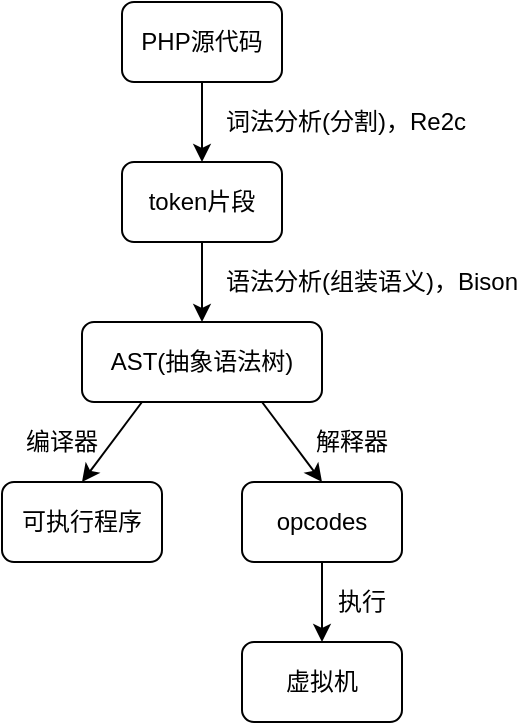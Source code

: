 <mxfile version="13.7.9" type="device" pages="14"><diagram id="qRGjmlUXkItI8D7CyLSb" name="1.1 PHP执行过程"><mxGraphModel dx="1186" dy="725" grid="1" gridSize="10" guides="1" tooltips="1" connect="1" arrows="1" fold="1" page="1" pageScale="1" pageWidth="1169" pageHeight="827" math="0" shadow="0"><root><mxCell id="0"/><mxCell id="1" parent="0"/><mxCell id="Lhzo1CN7CTz_h5Ylaxrr-4" style="edgeStyle=orthogonalEdgeStyle;rounded=0;orthogonalLoop=1;jettySize=auto;html=1;exitX=0.5;exitY=1;exitDx=0;exitDy=0;entryX=0.5;entryY=0;entryDx=0;entryDy=0;" parent="1" source="Lhzo1CN7CTz_h5Ylaxrr-1" target="Lhzo1CN7CTz_h5Ylaxrr-2" edge="1"><mxGeometry relative="1" as="geometry"/></mxCell><mxCell id="Lhzo1CN7CTz_h5Ylaxrr-1" value="PHP源代码" style="rounded=1;whiteSpace=wrap;html=1;" parent="1" vertex="1"><mxGeometry x="240" y="80" width="80" height="40" as="geometry"/></mxCell><mxCell id="Lhzo1CN7CTz_h5Ylaxrr-7" style="edgeStyle=orthogonalEdgeStyle;rounded=0;orthogonalLoop=1;jettySize=auto;html=1;exitX=0.5;exitY=1;exitDx=0;exitDy=0;entryX=0.5;entryY=0;entryDx=0;entryDy=0;" parent="1" source="Lhzo1CN7CTz_h5Ylaxrr-2" target="Lhzo1CN7CTz_h5Ylaxrr-3" edge="1"><mxGeometry relative="1" as="geometry"/></mxCell><mxCell id="Lhzo1CN7CTz_h5Ylaxrr-2" value="token片段" style="rounded=1;whiteSpace=wrap;html=1;" parent="1" vertex="1"><mxGeometry x="240" y="160" width="80" height="40" as="geometry"/></mxCell><mxCell id="Lhzo1CN7CTz_h5Ylaxrr-14" style="edgeStyle=none;rounded=0;orthogonalLoop=1;jettySize=auto;html=1;exitX=0.25;exitY=1;exitDx=0;exitDy=0;entryX=0.5;entryY=0;entryDx=0;entryDy=0;" parent="1" source="Lhzo1CN7CTz_h5Ylaxrr-3" target="Lhzo1CN7CTz_h5Ylaxrr-8" edge="1"><mxGeometry relative="1" as="geometry"/></mxCell><mxCell id="Lhzo1CN7CTz_h5Ylaxrr-15" style="edgeStyle=none;rounded=0;orthogonalLoop=1;jettySize=auto;html=1;exitX=0.75;exitY=1;exitDx=0;exitDy=0;entryX=0.5;entryY=0;entryDx=0;entryDy=0;" parent="1" source="Lhzo1CN7CTz_h5Ylaxrr-3" target="Lhzo1CN7CTz_h5Ylaxrr-9" edge="1"><mxGeometry relative="1" as="geometry"/></mxCell><mxCell id="Lhzo1CN7CTz_h5Ylaxrr-3" value="AST(抽象语法树)" style="rounded=1;whiteSpace=wrap;html=1;" parent="1" vertex="1"><mxGeometry x="220" y="240" width="120" height="40" as="geometry"/></mxCell><mxCell id="Lhzo1CN7CTz_h5Ylaxrr-8" value="可执行程序" style="rounded=1;whiteSpace=wrap;html=1;" parent="1" vertex="1"><mxGeometry x="180" y="320" width="80" height="40" as="geometry"/></mxCell><mxCell id="-3t8u6kaf3b2_4STX7Vi-4" style="edgeStyle=none;rounded=0;orthogonalLoop=1;jettySize=auto;html=1;exitX=0.5;exitY=1;exitDx=0;exitDy=0;entryX=0.5;entryY=0;entryDx=0;entryDy=0;" parent="1" source="Lhzo1CN7CTz_h5Ylaxrr-9" target="-3t8u6kaf3b2_4STX7Vi-3" edge="1"><mxGeometry relative="1" as="geometry"/></mxCell><mxCell id="Lhzo1CN7CTz_h5Ylaxrr-9" value="opcodes" style="rounded=1;whiteSpace=wrap;html=1;" parent="1" vertex="1"><mxGeometry x="300" y="320" width="80" height="40" as="geometry"/></mxCell><mxCell id="Lhzo1CN7CTz_h5Ylaxrr-12" value="词法分析(分割)，Re2c" style="text;html=1;strokeColor=none;fillColor=none;align=left;verticalAlign=middle;whiteSpace=wrap;rounded=0;" parent="1" vertex="1"><mxGeometry x="290" y="130" width="130" height="20" as="geometry"/></mxCell><mxCell id="Lhzo1CN7CTz_h5Ylaxrr-13" value="语法分析(组装语义)，Bison" style="text;html=1;strokeColor=none;fillColor=none;align=left;verticalAlign=middle;whiteSpace=wrap;rounded=0;" parent="1" vertex="1"><mxGeometry x="290" y="210" width="150" height="20" as="geometry"/></mxCell><mxCell id="-3t8u6kaf3b2_4STX7Vi-1" value="编译器" style="text;html=1;strokeColor=none;fillColor=none;align=center;verticalAlign=middle;whiteSpace=wrap;rounded=0;dashed=1;" parent="1" vertex="1"><mxGeometry x="190" y="290" width="40" height="20" as="geometry"/></mxCell><mxCell id="-3t8u6kaf3b2_4STX7Vi-2" value="解释器" style="text;html=1;strokeColor=none;fillColor=none;align=center;verticalAlign=middle;whiteSpace=wrap;rounded=0;dashed=1;" parent="1" vertex="1"><mxGeometry x="335" y="290" width="40" height="20" as="geometry"/></mxCell><mxCell id="-3t8u6kaf3b2_4STX7Vi-3" value="虚拟机" style="rounded=1;whiteSpace=wrap;html=1;align=center;" parent="1" vertex="1"><mxGeometry x="300" y="400" width="80" height="40" as="geometry"/></mxCell><mxCell id="-3t8u6kaf3b2_4STX7Vi-5" value="执行" style="text;html=1;strokeColor=none;fillColor=none;align=center;verticalAlign=middle;whiteSpace=wrap;rounded=0;" parent="1" vertex="1"><mxGeometry x="340" y="370" width="40" height="20" as="geometry"/></mxCell></root></mxGraphModel></diagram><diagram id="PGhwLEfQFBgoU1i1N58p" name="1.2 PHP内核架构"><mxGraphModel dx="1186" dy="725" grid="1" gridSize="10" guides="1" tooltips="1" connect="1" arrows="1" fold="1" page="1" pageScale="1" pageWidth="1169" pageHeight="827" math="0" shadow="0"><root><mxCell id="guHdWwzPjiPSfGn9Iqnm-0"/><mxCell id="guHdWwzPjiPSfGn9Iqnm-1" parent="guHdWwzPjiPSfGn9Iqnm-0"/><mxCell id="yWNj2R7M-SbUd_O2aCj1-0" value="SAPI&lt;br&gt;(cli/fpm/apache2handler/embed...)" style="rounded=0;whiteSpace=wrap;html=1;align=center;" parent="guHdWwzPjiPSfGn9Iqnm-1" vertex="1"><mxGeometry x="160" y="120" width="400" height="40" as="geometry"/></mxCell><mxCell id="yWNj2R7M-SbUd_O2aCj1-1" value="PHP API" style="rounded=0;whiteSpace=wrap;html=1;align=center;fillColor=#f5f5f5;fontColor=#333333;" parent="guHdWwzPjiPSfGn9Iqnm-1" vertex="1"><mxGeometry x="160" y="170" width="290" height="30" as="geometry"/></mxCell><mxCell id="yWNj2R7M-SbUd_O2aCj1-2" value="PHP Core" style="rounded=0;whiteSpace=wrap;html=1;align=center;fillColor=#f5f5f5;fontColor=#333333;" parent="guHdWwzPjiPSfGn9Iqnm-1" vertex="1"><mxGeometry x="160" y="210" width="290" height="30" as="geometry"/></mxCell><mxCell id="yWNj2R7M-SbUd_O2aCj1-3" value="Zend API" style="rounded=0;whiteSpace=wrap;html=1;align=center;" parent="guHdWwzPjiPSfGn9Iqnm-1" vertex="1"><mxGeometry x="160" y="250" width="290" height="30" as="geometry"/></mxCell><mxCell id="yWNj2R7M-SbUd_O2aCj1-4" value="Zend 引擎" style="rounded=0;whiteSpace=wrap;html=1;align=center;verticalAlign=top;" parent="guHdWwzPjiPSfGn9Iqnm-1" vertex="1"><mxGeometry x="160" y="290" width="290" height="60" as="geometry"/></mxCell><mxCell id="yWNj2R7M-SbUd_O2aCj1-5" value="PHP扩展&lt;br&gt;(pdo/curl...)" style="rounded=0;whiteSpace=wrap;html=1;align=center;fillColor=#f5f5f5;fontColor=#333333;" parent="guHdWwzPjiPSfGn9Iqnm-1" vertex="1"><mxGeometry x="460" y="170" width="100" height="70" as="geometry"/></mxCell><mxCell id="yWNj2R7M-SbUd_O2aCj1-6" value="Zend扩展&lt;br&gt;(Opcache...)" style="rounded=0;whiteSpace=wrap;html=1;align=center;" parent="guHdWwzPjiPSfGn9Iqnm-1" vertex="1"><mxGeometry x="460" y="250" width="100" height="100" as="geometry"/></mxCell><mxCell id="yWNj2R7M-SbUd_O2aCj1-7" value="编译器" style="rounded=0;whiteSpace=wrap;html=1;align=center;" parent="guHdWwzPjiPSfGn9Iqnm-1" vertex="1"><mxGeometry x="170" y="320" width="60" height="20" as="geometry"/></mxCell><mxCell id="yWNj2R7M-SbUd_O2aCj1-8" value="执行器" style="rounded=0;whiteSpace=wrap;html=1;align=center;" parent="guHdWwzPjiPSfGn9Iqnm-1" vertex="1"><mxGeometry x="240" y="320" width="60" height="20" as="geometry"/></mxCell><mxCell id="yWNj2R7M-SbUd_O2aCj1-9" value="内存管理" style="rounded=0;whiteSpace=wrap;html=1;align=center;" parent="guHdWwzPjiPSfGn9Iqnm-1" vertex="1"><mxGeometry x="310" y="320" width="60" height="20" as="geometry"/></mxCell><mxCell id="yWNj2R7M-SbUd_O2aCj1-10" value="基本变量" style="rounded=0;whiteSpace=wrap;html=1;align=center;" parent="guHdWwzPjiPSfGn9Iqnm-1" vertex="1"><mxGeometry x="380" y="320" width="60" height="20" as="geometry"/></mxCell><mxCell id="yWNj2R7M-SbUd_O2aCj1-11" style="edgeStyle=none;rounded=0;orthogonalLoop=1;jettySize=auto;html=1;exitX=0.5;exitY=1;exitDx=0;exitDy=0;" parent="guHdWwzPjiPSfGn9Iqnm-1" source="yWNj2R7M-SbUd_O2aCj1-9" target="yWNj2R7M-SbUd_O2aCj1-9" edge="1"><mxGeometry relative="1" as="geometry"/></mxCell><mxCell id="yWNj2R7M-SbUd_O2aCj1-13" value="PHP7内核架构(Zend引擎、PHP层、SAPI、扩展部分)" style="text;html=1;strokeColor=none;fillColor=none;align=center;verticalAlign=middle;whiteSpace=wrap;rounded=0;" parent="guHdWwzPjiPSfGn9Iqnm-1" vertex="1"><mxGeometry x="160" y="360" width="300" height="20" as="geometry"/></mxCell></root></mxGraphModel></diagram><diagram id="iRLBipuqpHJZZprhV2Iq" name="2.1 源码结构"><mxGraphModel dx="1186" dy="725" grid="1" gridSize="10" guides="1" tooltips="1" connect="1" arrows="1" fold="1" page="1" pageScale="1" pageWidth="1169" pageHeight="827" math="0" shadow="0"><root><mxCell id="EV18EY0cp02fmC3k-Ya1-0"/><mxCell id="EV18EY0cp02fmC3k-Ya1-1" parent="EV18EY0cp02fmC3k-Ya1-0"/><mxCell id="HW1gqHHUKvYvBQFmfozV-0" value="&lt;div&gt;├── sapi //输入和输出层的抽象，对外服务规范&lt;/div&gt;&lt;div&gt;│&amp;nbsp; &amp;nbsp;├── apache2handler&lt;/div&gt;&lt;div&gt;│&amp;nbsp; &amp;nbsp;├── cgi&lt;/div&gt;&lt;div&gt;│&amp;nbsp; &amp;nbsp;├── cli&lt;/div&gt;&lt;div&gt;│&amp;nbsp; &amp;nbsp;├── embed&lt;/div&gt;&lt;div&gt;│&amp;nbsp; &amp;nbsp;└── fpm&lt;/div&gt;&lt;div&gt;├── Zend //内存管理模块、垃圾回收、数组实现&lt;/div&gt;&lt;div&gt;│&amp;nbsp; &amp;nbsp;├── zend_alloc_sizes.h //内存管理分级&lt;/div&gt;&lt;div&gt;│&amp;nbsp; &amp;nbsp;├── zend_alloc.h //内存操作函数声明&lt;/div&gt;&lt;div&gt;│&amp;nbsp; &amp;nbsp;├── zend_alloc.c //内存操作函数实现&lt;/div&gt;&lt;div&gt;│&amp;nbsp; &amp;nbsp;├── zend_gc.h //垃圾回收&lt;/div&gt;&lt;div&gt;│&amp;nbsp; &amp;nbsp;├── zend_gc.c&lt;/div&gt;&lt;div&gt;│&amp;nbsp; &amp;nbsp;├── zend_hash.h //数组底层设计&lt;/div&gt;&lt;div&gt;│&amp;nbsp; &amp;nbsp;└── zend_hash.c&lt;/div&gt;&lt;div&gt;├── main //SAPI层与Zend层的黏合剂&lt;/div&gt;&lt;div&gt;│&amp;nbsp; &amp;nbsp;└── main.c //解析SAPI的请求，调用Zend请求前完成初始化&lt;/div&gt;&lt;div&gt;├── ext //PHP扩展&lt;/div&gt;&lt;div&gt;│&amp;nbsp; &amp;nbsp;├── curl&lt;/div&gt;&lt;div&gt;│&amp;nbsp; &amp;nbsp;└── pdo&lt;/div&gt;&lt;div&gt;└── TSRM //线程安全&lt;/div&gt;" style="rounded=0;whiteSpace=wrap;html=1;align=left;dashed=1;strokeColor=#B3B3B3;" parent="EV18EY0cp02fmC3k-Ya1-1" vertex="1"><mxGeometry x="160" y="120" width="400" height="320" as="geometry"/></mxCell></root></mxGraphModel></diagram><diagram id="akEkr1d7D73Zms9n_Gln" name="2.2 数据类型"><mxGraphModel dx="1186" dy="725" grid="1" gridSize="10" guides="1" tooltips="1" connect="1" arrows="1" fold="1" page="1" pageScale="1" pageWidth="1169" pageHeight="827" math="0" shadow="0"><root><mxCell id="YrYq1gucnZc4TCAxhINd-0"/><mxCell id="YrYq1gucnZc4TCAxhINd-1" parent="YrYq1gucnZc4TCAxhINd-0"/><mxCell id="A7qOfYb7Fy92xq4AmE_0-30" value="" style="rounded=0;whiteSpace=wrap;html=1;align=center;dashed=1;" vertex="1" parent="YrYq1gucnZc4TCAxhINd-1"><mxGeometry x="120" y="450" width="640" height="220" as="geometry"/></mxCell><mxCell id="A7qOfYb7Fy92xq4AmE_0-26" value="" style="rounded=0;whiteSpace=wrap;html=1;align=center;dashed=1;" vertex="1" parent="YrYq1gucnZc4TCAxhINd-1"><mxGeometry x="120" y="330" width="640" height="110" as="geometry"/></mxCell><mxCell id="A7qOfYb7Fy92xq4AmE_0-1" value="数据类型(宏观角度)" style="rounded=0;whiteSpace=wrap;html=1;" vertex="1" parent="YrYq1gucnZc4TCAxhINd-1"><mxGeometry x="120" y="80" width="640" height="40" as="geometry"/></mxCell><mxCell id="A7qOfYb7Fy92xq4AmE_0-2" value="标量类型" style="rounded=0;whiteSpace=wrap;html=1;" vertex="1" parent="YrYq1gucnZc4TCAxhINd-1"><mxGeometry x="120" y="120" width="320" height="40" as="geometry"/></mxCell><mxCell id="A7qOfYb7Fy92xq4AmE_0-3" value="复合类型" style="rounded=0;whiteSpace=wrap;html=1;" vertex="1" parent="YrYq1gucnZc4TCAxhINd-1"><mxGeometry x="440" y="120" width="160" height="40" as="geometry"/></mxCell><mxCell id="A7qOfYb7Fy92xq4AmE_0-4" value="特殊类型" style="rounded=0;whiteSpace=wrap;html=1;" vertex="1" parent="YrYq1gucnZc4TCAxhINd-1"><mxGeometry x="600" y="120" width="160" height="40" as="geometry"/></mxCell><mxCell id="A7qOfYb7Fy92xq4AmE_0-5" value="字符串" style="rounded=0;whiteSpace=wrap;html=1;" vertex="1" parent="YrYq1gucnZc4TCAxhINd-1"><mxGeometry x="120" y="160" width="80" height="20" as="geometry"/></mxCell><mxCell id="A7qOfYb7Fy92xq4AmE_0-6" value="整型" style="rounded=0;whiteSpace=wrap;html=1;" vertex="1" parent="YrYq1gucnZc4TCAxhINd-1"><mxGeometry x="200" y="160" width="80" height="20" as="geometry"/></mxCell><mxCell id="A7qOfYb7Fy92xq4AmE_0-7" value="浮点型" style="rounded=0;whiteSpace=wrap;html=1;" vertex="1" parent="YrYq1gucnZc4TCAxhINd-1"><mxGeometry x="280" y="160" width="80" height="20" as="geometry"/></mxCell><mxCell id="A7qOfYb7Fy92xq4AmE_0-8" value="布尔型" style="rounded=0;whiteSpace=wrap;html=1;" vertex="1" parent="YrYq1gucnZc4TCAxhINd-1"><mxGeometry x="360" y="160" width="80" height="20" as="geometry"/></mxCell><mxCell id="A7qOfYb7Fy92xq4AmE_0-9" value="数组" style="rounded=0;whiteSpace=wrap;html=1;" vertex="1" parent="YrYq1gucnZc4TCAxhINd-1"><mxGeometry x="440" y="160" width="80" height="20" as="geometry"/></mxCell><mxCell id="A7qOfYb7Fy92xq4AmE_0-11" value="对象" style="rounded=0;whiteSpace=wrap;html=1;" vertex="1" parent="YrYq1gucnZc4TCAxhINd-1"><mxGeometry x="520" y="160" width="80" height="20" as="geometry"/></mxCell><mxCell id="A7qOfYb7Fy92xq4AmE_0-12" value="资源" style="rounded=0;whiteSpace=wrap;html=1;" vertex="1" parent="YrYq1gucnZc4TCAxhINd-1"><mxGeometry x="600" y="160" width="80" height="20" as="geometry"/></mxCell><mxCell id="A7qOfYb7Fy92xq4AmE_0-13" value="NULL" style="rounded=0;whiteSpace=wrap;html=1;" vertex="1" parent="YrYq1gucnZc4TCAxhINd-1"><mxGeometry x="680" y="160" width="80" height="20" as="geometry"/></mxCell><mxCell id="A7qOfYb7Fy92xq4AmE_0-27" style="edgeStyle=orthogonalEdgeStyle;curved=1;rounded=0;orthogonalLoop=1;jettySize=auto;html=1;exitX=0;exitY=0.5;exitDx=0;exitDy=0;entryX=0;entryY=0.5;entryDx=0;entryDy=0;" edge="1" parent="YrYq1gucnZc4TCAxhINd-1" source="A7qOfYb7Fy92xq4AmE_0-14" target="A7qOfYb7Fy92xq4AmE_0-26"><mxGeometry relative="1" as="geometry"/></mxCell><mxCell id="A7qOfYb7Fy92xq4AmE_0-14" value="zval结构体(typeof struct _zval_struct zval;)&amp;nbsp; 24字节" style="rounded=0;whiteSpace=wrap;html=1;align=center;" vertex="1" parent="YrYq1gucnZc4TCAxhINd-1"><mxGeometry x="120" y="280" width="640" height="40" as="geometry"/></mxCell><mxCell id="A7qOfYb7Fy92xq4AmE_0-20" value="" style="shape=flexArrow;endArrow=classic;startArrow=classic;html=1;startWidth=12;startSize=6;endWidth=12;endSize=6;" edge="1" parent="YrYq1gucnZc4TCAxhINd-1"><mxGeometry width="50" height="50" relative="1" as="geometry"><mxPoint x="440" y="270" as="sourcePoint"/><mxPoint x="440" y="210" as="targetPoint"/></mxGeometry></mxCell><mxCell id="A7qOfYb7Fy92xq4AmE_0-22" value="u1联合体 4字节" style="rounded=0;whiteSpace=wrap;html=1;align=center;" vertex="1" parent="YrYq1gucnZc4TCAxhINd-1"><mxGeometry x="130" y="340" width="300" height="40" as="geometry"/></mxCell><mxCell id="A7qOfYb7Fy92xq4AmE_0-23" value="u2联合体 4字节" style="rounded=0;whiteSpace=wrap;html=1;align=center;" vertex="1" parent="YrYq1gucnZc4TCAxhINd-1"><mxGeometry x="450" y="340" width="300" height="40" as="geometry"/></mxCell><mxCell id="4UMgFGmEbItJKZaptZiy-34" style="edgeStyle=orthogonalEdgeStyle;curved=1;rounded=0;orthogonalLoop=1;jettySize=auto;html=1;exitX=0;exitY=0.5;exitDx=0;exitDy=0;entryX=0;entryY=0.5;entryDx=0;entryDy=0;" edge="1" parent="YrYq1gucnZc4TCAxhINd-1" source="A7qOfYb7Fy92xq4AmE_0-24" target="A7qOfYb7Fy92xq4AmE_0-30"><mxGeometry relative="1" as="geometry"><Array as="points"><mxPoint x="100" y="410"/><mxPoint x="100" y="560"/></Array></mxGeometry></mxCell><mxCell id="A7qOfYb7Fy92xq4AmE_0-24" value="zend_value(_zend_value联合体) 16bit" style="rounded=0;whiteSpace=wrap;html=1;align=center;" vertex="1" parent="YrYq1gucnZc4TCAxhINd-1"><mxGeometry x="130" y="390" width="620" height="40" as="geometry"/></mxCell><mxCell id="A7qOfYb7Fy92xq4AmE_0-28" value="内部实现(Zend/zend_types.h)" style="text;html=1;strokeColor=none;fillColor=none;align=center;verticalAlign=middle;whiteSpace=wrap;rounded=0;" vertex="1" parent="YrYq1gucnZc4TCAxhINd-1"><mxGeometry x="460" y="230" width="170" height="20" as="geometry"/></mxCell><mxCell id="4UMgFGmEbItJKZaptZiy-0" value="zend_long" style="rounded=0;whiteSpace=wrap;html=1;align=center;" vertex="1" parent="YrYq1gucnZc4TCAxhINd-1"><mxGeometry x="130" y="460" width="140" height="20" as="geometry"/></mxCell><mxCell id="4UMgFGmEbItJKZaptZiy-1" value="lval" style="rounded=0;whiteSpace=wrap;html=1;align=center;" vertex="1" parent="YrYq1gucnZc4TCAxhINd-1"><mxGeometry x="270" y="460" width="60" height="20" as="geometry"/></mxCell><mxCell id="4UMgFGmEbItJKZaptZiy-2" value="整型" style="rounded=0;whiteSpace=wrap;html=1;align=center;" vertex="1" parent="YrYq1gucnZc4TCAxhINd-1"><mxGeometry x="330" y="460" width="100" height="20" as="geometry"/></mxCell><mxCell id="4UMgFGmEbItJKZaptZiy-3" value="double" style="rounded=0;whiteSpace=wrap;html=1;align=center;" vertex="1" parent="YrYq1gucnZc4TCAxhINd-1"><mxGeometry x="130" y="490" width="140" height="20" as="geometry"/></mxCell><mxCell id="4UMgFGmEbItJKZaptZiy-4" value="dval" style="rounded=0;whiteSpace=wrap;html=1;align=center;" vertex="1" parent="YrYq1gucnZc4TCAxhINd-1"><mxGeometry x="270" y="490" width="60" height="20" as="geometry"/></mxCell><mxCell id="4UMgFGmEbItJKZaptZiy-5" value="浮点型" style="rounded=0;whiteSpace=wrap;html=1;align=center;" vertex="1" parent="YrYq1gucnZc4TCAxhINd-1"><mxGeometry x="330" y="490" width="100" height="20" as="geometry"/></mxCell><mxCell id="4UMgFGmEbItJKZaptZiy-6" value="zend_refcounted" style="rounded=0;whiteSpace=wrap;html=1;align=center;" vertex="1" parent="YrYq1gucnZc4TCAxhINd-1"><mxGeometry x="130" y="520" width="140" height="20" as="geometry"/></mxCell><mxCell id="4UMgFGmEbItJKZaptZiy-7" value="*counted" style="rounded=0;whiteSpace=wrap;html=1;align=center;" vertex="1" parent="YrYq1gucnZc4TCAxhINd-1"><mxGeometry x="270" y="520" width="60" height="20" as="geometry"/></mxCell><mxCell id="4UMgFGmEbItJKZaptZiy-8" value="引用计数" style="rounded=0;whiteSpace=wrap;html=1;align=center;" vertex="1" parent="YrYq1gucnZc4TCAxhINd-1"><mxGeometry x="330" y="520" width="100" height="20" as="geometry"/></mxCell><mxCell id="4UMgFGmEbItJKZaptZiy-9" value="zend_string" style="rounded=0;whiteSpace=wrap;html=1;align=center;" vertex="1" parent="YrYq1gucnZc4TCAxhINd-1"><mxGeometry x="130" y="550" width="140" height="20" as="geometry"/></mxCell><mxCell id="4UMgFGmEbItJKZaptZiy-10" value="*str" style="rounded=0;whiteSpace=wrap;html=1;align=center;" vertex="1" parent="YrYq1gucnZc4TCAxhINd-1"><mxGeometry x="270" y="550" width="60" height="20" as="geometry"/></mxCell><mxCell id="4UMgFGmEbItJKZaptZiy-11" value="字符串类型" style="rounded=0;whiteSpace=wrap;html=1;align=center;" vertex="1" parent="YrYq1gucnZc4TCAxhINd-1"><mxGeometry x="330" y="550" width="100" height="20" as="geometry"/></mxCell><mxCell id="4UMgFGmEbItJKZaptZiy-12" value="zend_array" style="rounded=0;whiteSpace=wrap;html=1;align=center;" vertex="1" parent="YrYq1gucnZc4TCAxhINd-1"><mxGeometry x="130" y="580" width="140" height="20" as="geometry"/></mxCell><mxCell id="4UMgFGmEbItJKZaptZiy-13" value="*arr" style="rounded=0;whiteSpace=wrap;html=1;align=center;" vertex="1" parent="YrYq1gucnZc4TCAxhINd-1"><mxGeometry x="270" y="580" width="60" height="20" as="geometry"/></mxCell><mxCell id="4UMgFGmEbItJKZaptZiy-15" value="zend_object" style="rounded=0;whiteSpace=wrap;html=1;align=center;" vertex="1" parent="YrYq1gucnZc4TCAxhINd-1"><mxGeometry x="130" y="610" width="140" height="20" as="geometry"/></mxCell><mxCell id="4UMgFGmEbItJKZaptZiy-18" value="zend_resource" style="rounded=0;whiteSpace=wrap;html=1;align=center;" vertex="1" parent="YrYq1gucnZc4TCAxhINd-1"><mxGeometry x="130" y="640" width="140" height="20" as="geometry"/></mxCell><mxCell id="4UMgFGmEbItJKZaptZiy-21" value="zend_reference" style="rounded=0;whiteSpace=wrap;html=1;align=center;" vertex="1" parent="YrYq1gucnZc4TCAxhINd-1"><mxGeometry x="450" y="460" width="140" height="20" as="geometry"/></mxCell><mxCell id="4UMgFGmEbItJKZaptZiy-24" value="zend_ast_ref" style="rounded=0;whiteSpace=wrap;html=1;align=center;" vertex="1" parent="YrYq1gucnZc4TCAxhINd-1"><mxGeometry x="450" y="490" width="140" height="20" as="geometry"/></mxCell><mxCell id="4UMgFGmEbItJKZaptZiy-27" value="zval" style="rounded=0;whiteSpace=wrap;html=1;align=center;" vertex="1" parent="YrYq1gucnZc4TCAxhINd-1"><mxGeometry x="450" y="520" width="140" height="20" as="geometry"/></mxCell><mxCell id="4UMgFGmEbItJKZaptZiy-31" value="*ref" style="rounded=0;whiteSpace=wrap;html=1;align=center;" vertex="1" parent="YrYq1gucnZc4TCAxhINd-1"><mxGeometry x="590" y="460" width="60" height="20" as="geometry"/></mxCell><mxCell id="4UMgFGmEbItJKZaptZiy-32" value="引用类型" style="rounded=0;whiteSpace=wrap;html=1;align=center;" vertex="1" parent="YrYq1gucnZc4TCAxhINd-1"><mxGeometry x="650" y="460" width="100" height="20" as="geometry"/></mxCell><mxCell id="4UMgFGmEbItJKZaptZiy-35" value="void" style="rounded=0;whiteSpace=wrap;html=1;align=center;" vertex="1" parent="YrYq1gucnZc4TCAxhINd-1"><mxGeometry x="450" y="550" width="140" height="20" as="geometry"/></mxCell><mxCell id="4UMgFGmEbItJKZaptZiy-36" value="zend_class_entry" style="rounded=0;whiteSpace=wrap;html=1;align=center;" vertex="1" parent="YrYq1gucnZc4TCAxhINd-1"><mxGeometry x="450" y="580" width="140" height="20" as="geometry"/></mxCell><mxCell id="4UMgFGmEbItJKZaptZiy-37" value="zend_function" style="rounded=0;whiteSpace=wrap;html=1;align=center;" vertex="1" parent="YrYq1gucnZc4TCAxhINd-1"><mxGeometry x="450" y="610" width="140" height="20" as="geometry"/></mxCell><mxCell id="4UMgFGmEbItJKZaptZiy-39" value="*obj" style="rounded=0;whiteSpace=wrap;html=1;align=center;" vertex="1" parent="YrYq1gucnZc4TCAxhINd-1"><mxGeometry x="270" y="610" width="60" height="20" as="geometry"/></mxCell><mxCell id="4UMgFGmEbItJKZaptZiy-40" value="*res" style="rounded=0;whiteSpace=wrap;html=1;align=center;" vertex="1" parent="YrYq1gucnZc4TCAxhINd-1"><mxGeometry x="270" y="640" width="60" height="20" as="geometry"/></mxCell><mxCell id="4UMgFGmEbItJKZaptZiy-41" value="数组类型" style="rounded=0;whiteSpace=wrap;html=1;align=center;" vertex="1" parent="YrYq1gucnZc4TCAxhINd-1"><mxGeometry x="330" y="580" width="100" height="20" as="geometry"/></mxCell><mxCell id="4UMgFGmEbItJKZaptZiy-42" value="对象类型" style="rounded=0;whiteSpace=wrap;html=1;align=center;" vertex="1" parent="YrYq1gucnZc4TCAxhINd-1"><mxGeometry x="330" y="610" width="100" height="20" as="geometry"/></mxCell><mxCell id="4UMgFGmEbItJKZaptZiy-43" value="资源类型" style="rounded=0;whiteSpace=wrap;html=1;align=center;" vertex="1" parent="YrYq1gucnZc4TCAxhINd-1"><mxGeometry x="330" y="640" width="100" height="20" as="geometry"/></mxCell><mxCell id="4UMgFGmEbItJKZaptZiy-44" value="抽象语法树" style="rounded=0;whiteSpace=wrap;html=1;align=center;" vertex="1" parent="YrYq1gucnZc4TCAxhINd-1"><mxGeometry x="650" y="490" width="100" height="20" as="geometry"/></mxCell><mxCell id="4UMgFGmEbItJKZaptZiy-45" value="zval类型" style="rounded=0;whiteSpace=wrap;html=1;align=center;" vertex="1" parent="YrYq1gucnZc4TCAxhINd-1"><mxGeometry x="650" y="520" width="100" height="20" as="geometry"/></mxCell><mxCell id="4UMgFGmEbItJKZaptZiy-46" value="指针类型" style="rounded=0;whiteSpace=wrap;html=1;align=center;" vertex="1" parent="YrYq1gucnZc4TCAxhINd-1"><mxGeometry x="650" y="550" width="100" height="20" as="geometry"/></mxCell><mxCell id="4UMgFGmEbItJKZaptZiy-47" value="class类型" style="rounded=0;whiteSpace=wrap;html=1;align=center;" vertex="1" parent="YrYq1gucnZc4TCAxhINd-1"><mxGeometry x="650" y="580" width="100" height="20" as="geometry"/></mxCell><mxCell id="4UMgFGmEbItJKZaptZiy-48" value="function类型" style="rounded=0;whiteSpace=wrap;html=1;align=center;" vertex="1" parent="YrYq1gucnZc4TCAxhINd-1"><mxGeometry x="650" y="610" width="100" height="20" as="geometry"/></mxCell><mxCell id="4UMgFGmEbItJKZaptZiy-49" value="*ast" style="rounded=0;whiteSpace=wrap;html=1;align=center;" vertex="1" parent="YrYq1gucnZc4TCAxhINd-1"><mxGeometry x="590" y="490" width="60" height="20" as="geometry"/></mxCell><mxCell id="4UMgFGmEbItJKZaptZiy-50" value="*zv" style="rounded=0;whiteSpace=wrap;html=1;align=center;" vertex="1" parent="YrYq1gucnZc4TCAxhINd-1"><mxGeometry x="590" y="520" width="60" height="20" as="geometry"/></mxCell><mxCell id="4UMgFGmEbItJKZaptZiy-51" value="*ptr" style="rounded=0;whiteSpace=wrap;html=1;align=center;" vertex="1" parent="YrYq1gucnZc4TCAxhINd-1"><mxGeometry x="590" y="550" width="60" height="20" as="geometry"/></mxCell><mxCell id="4UMgFGmEbItJKZaptZiy-52" value="*ce" style="rounded=0;whiteSpace=wrap;html=1;align=center;" vertex="1" parent="YrYq1gucnZc4TCAxhINd-1"><mxGeometry x="590" y="580" width="60" height="20" as="geometry"/></mxCell><mxCell id="4UMgFGmEbItJKZaptZiy-53" value="*func" style="rounded=0;whiteSpace=wrap;html=1;align=center;" vertex="1" parent="YrYq1gucnZc4TCAxhINd-1"><mxGeometry x="590" y="610" width="60" height="20" as="geometry"/></mxCell><mxCell id="4UMgFGmEbItJKZaptZiy-54" value="IS_STRING" style="rounded=0;whiteSpace=wrap;html=1;align=center;" vertex="1" parent="YrYq1gucnZc4TCAxhINd-1"><mxGeometry x="120" y="180" width="80" height="20" as="geometry"/></mxCell><mxCell id="4UMgFGmEbItJKZaptZiy-55" value="IS_LONG" style="rounded=0;whiteSpace=wrap;html=1;align=center;" vertex="1" parent="YrYq1gucnZc4TCAxhINd-1"><mxGeometry x="200" y="180" width="80" height="20" as="geometry"/></mxCell><mxCell id="4UMgFGmEbItJKZaptZiy-56" value="IS_DOUBLE" style="rounded=0;whiteSpace=wrap;html=1;align=center;" vertex="1" parent="YrYq1gucnZc4TCAxhINd-1"><mxGeometry x="280" y="180" width="80" height="20" as="geometry"/></mxCell><mxCell id="4UMgFGmEbItJKZaptZiy-57" value="IS_TRUE" style="rounded=0;whiteSpace=wrap;html=1;align=center;" vertex="1" parent="YrYq1gucnZc4TCAxhINd-1"><mxGeometry x="360" y="180" width="80" height="20" as="geometry"/></mxCell><mxCell id="4UMgFGmEbItJKZaptZiy-58" value="IS_ARRAY" style="rounded=0;whiteSpace=wrap;html=1;align=center;" vertex="1" parent="YrYq1gucnZc4TCAxhINd-1"><mxGeometry x="440" y="180" width="80" height="20" as="geometry"/></mxCell><mxCell id="4UMgFGmEbItJKZaptZiy-59" value="IS_OBJECT" style="rounded=0;whiteSpace=wrap;html=1;align=center;" vertex="1" parent="YrYq1gucnZc4TCAxhINd-1"><mxGeometry x="520" y="180" width="80" height="20" as="geometry"/></mxCell><mxCell id="4UMgFGmEbItJKZaptZiy-60" value="IS_RES..." style="rounded=0;whiteSpace=wrap;html=1;align=center;" vertex="1" parent="YrYq1gucnZc4TCAxhINd-1"><mxGeometry x="600" y="180" width="80" height="20" as="geometry"/></mxCell><mxCell id="4UMgFGmEbItJKZaptZiy-61" value="IS_NULL" style="rounded=0;whiteSpace=wrap;html=1;align=center;" vertex="1" parent="YrYq1gucnZc4TCAxhINd-1"><mxGeometry x="680" y="180" width="80" height="20" as="geometry"/></mxCell><mxCell id="4UMgFGmEbItJKZaptZiy-63" style="edgeStyle=orthogonalEdgeStyle;curved=1;rounded=0;orthogonalLoop=1;jettySize=auto;html=1;exitX=0;exitY=0.5;exitDx=0;exitDy=0;entryX=0;entryY=0.5;entryDx=0;entryDy=0;dashed=1;" edge="1" parent="YrYq1gucnZc4TCAxhINd-1" source="4UMgFGmEbItJKZaptZiy-62" target="4UMgFGmEbItJKZaptZiy-54"><mxGeometry relative="1" as="geometry"><Array as="points"><mxPoint x="100" y="220"/><mxPoint x="100" y="190"/></Array></mxGeometry></mxCell><mxCell id="4UMgFGmEbItJKZaptZiy-62" value="部分define" style="text;html=1;strokeColor=#666666;fillColor=#f5f5f5;align=center;verticalAlign=middle;whiteSpace=wrap;rounded=0;gradientColor=#b3b3b3;" vertex="1" parent="YrYq1gucnZc4TCAxhINd-1"><mxGeometry x="120" y="210" width="80" height="20" as="geometry"/></mxCell><mxCell id="4UMgFGmEbItJKZaptZiy-64" value="结构体与联合体区别？" style="text;html=1;strokeColor=#666666;fillColor=#f5f5f5;align=center;verticalAlign=middle;whiteSpace=wrap;rounded=0;gradientColor=#b3b3b3;" vertex="1" parent="YrYq1gucnZc4TCAxhINd-1"><mxGeometry x="620" y="250" width="140" height="20" as="geometry"/></mxCell></root></mxGraphModel></diagram><diagram id="DN0El33lWwYH49qe4VdN" name="2.3 字符串"><mxGraphModel dx="1186" dy="725" grid="1" gridSize="10" guides="1" tooltips="1" connect="1" arrows="1" fold="1" page="1" pageScale="1" pageWidth="1169" pageHeight="827" math="0" shadow="0"><root><mxCell id="xf-vw60brMTjoz-JLE2h-0"/><mxCell id="xf-vw60brMTjoz-JLE2h-1" parent="xf-vw60brMTjoz-JLE2h-0"/><mxCell id="lpkI9WPWtls3JYLnAjlt-0" value="zend_string内存结构" style="text;html=1;strokeColor=none;fillColor=none;align=center;verticalAlign=middle;whiteSpace=wrap;rounded=0;" vertex="1" parent="xf-vw60brMTjoz-JLE2h-1"><mxGeometry x="270" y="390" width="200" height="20" as="geometry"/></mxCell></root></mxGraphModel></diagram><diagram id="jGz0OdXKa6r0aA_otXeK" name="2.4 数组的实现"><mxGraphModel dx="1186" dy="725" grid="1" gridSize="10" guides="1" tooltips="1" connect="1" arrows="1" fold="1" page="1" pageScale="1" pageWidth="1169" pageHeight="827" math="0" shadow="0"><root><mxCell id="QgyiFPS7UTRg_lYWWPe6-0"/><mxCell id="QgyiFPS7UTRg_lYWWPe6-1" parent="QgyiFPS7UTRg_lYWWPe6-0"/></root></mxGraphModel></diagram><diagram id="UCzNIVij_as_uvlsT61q" name="3.1 Zend虚拟机"><mxGraphModel dx="1186" dy="725" grid="1" gridSize="10" guides="1" tooltips="1" connect="1" arrows="1" fold="1" page="1" pageScale="1" pageWidth="1169" pageHeight="827" math="0" shadow="0"><root><mxCell id="7dKSv26vaRvkPCxaolEy-0"/><mxCell id="7dKSv26vaRvkPCxaolEy-1" parent="7dKSv26vaRvkPCxaolEy-0"/></root></mxGraphModel></diagram><diagram id="ltaTaHsUuha8q-P8Oy6m" name="3.2 编译与执行"><mxGraphModel dx="1186" dy="725" grid="1" gridSize="10" guides="1" tooltips="1" connect="1" arrows="1" fold="1" page="1" pageScale="1" pageWidth="1169" pageHeight="827" math="0" shadow="0"><root><mxCell id="qc0M-k2Nm6LJGVN-RXBQ-0"/><mxCell id="qc0M-k2Nm6LJGVN-RXBQ-1" parent="qc0M-k2Nm6LJGVN-RXBQ-0"/></root></mxGraphModel></diagram><diagram id="8kcuVTGebV0oTKbD56YK" name="3.3 内存管理"><mxGraphModel dx="1186" dy="725" grid="1" gridSize="10" guides="1" tooltips="1" connect="1" arrows="1" fold="1" page="1" pageScale="1" pageWidth="1169" pageHeight="827" math="0" shadow="0"><root><mxCell id="wLEyAQXx65NbnmjiHs0E-0"/><mxCell id="wLEyAQXx65NbnmjiHs0E-1" parent="wLEyAQXx65NbnmjiHs0E-0"/></root></mxGraphModel></diagram><diagram id="1UIPKfH2u59hru2BilIy" name="3.4 词法和语法分析"><mxGraphModel dx="1186" dy="725" grid="1" gridSize="10" guides="1" tooltips="1" connect="1" arrows="1" fold="1" page="1" pageScale="1" pageWidth="1169" pageHeight="827" math="0" shadow="0"><root><mxCell id="ftJ2aK7Xn1hAGlzZJmg_-0"/><mxCell id="ftJ2aK7Xn1hAGlzZJmg_-1" parent="ftJ2aK7Xn1hAGlzZJmg_-0"/></root></mxGraphModel></diagram><diagram id="8__iNR6aWS1DzA-rXgaC" name="4.1 基本语法实现"><mxGraphModel dx="1186" dy="725" grid="1" gridSize="10" guides="1" tooltips="1" connect="1" arrows="1" fold="1" page="1" pageScale="1" pageWidth="1169" pageHeight="827" math="0" shadow="0"><root><mxCell id="QE1vsG2glKWdhhzJgDGp-0"/><mxCell id="QE1vsG2glKWdhhzJgDGp-1" parent="QE1vsG2glKWdhhzJgDGp-0"/></root></mxGraphModel></diagram><diagram id="5P6qYhq7ieBMbZ9-dChO" name="4.1 面向对象"><mxGraphModel dx="1186" dy="725" grid="1" gridSize="10" guides="1" tooltips="1" connect="1" arrows="1" fold="1" page="1" pageScale="1" pageWidth="1169" pageHeight="827" math="0" shadow="0"><root><mxCell id="AaMWlPhlBVVKq4vrW3yg-0"/><mxCell id="AaMWlPhlBVVKq4vrW3yg-1" parent="AaMWlPhlBVVKq4vrW3yg-0"/></root></mxGraphModel></diagram><diagram id="Dq2SgazHHs1ocZPZGtBF" name="4.2 函数实现"><mxGraphModel dx="1186" dy="725" grid="1" gridSize="10" guides="1" tooltips="1" connect="1" arrows="1" fold="1" page="1" pageScale="1" pageWidth="1169" pageHeight="827" math="0" shadow="0"><root><mxCell id="7053YHbobMrYL19zbCSQ-0"/><mxCell id="7053YHbobMrYL19zbCSQ-1" parent="7053YHbobMrYL19zbCSQ-0"/></root></mxGraphModel></diagram><diagram id="J9a4L9Xu_fTU-NFBbt12" name="4.3 扩展"><mxGraphModel dx="1186" dy="725" grid="1" gridSize="10" guides="1" tooltips="1" connect="1" arrows="1" fold="1" page="1" pageScale="1" pageWidth="1169" pageHeight="827" math="0" shadow="0"><root><mxCell id="bctP6XluGxS0hO-tCjA2-0"/><mxCell id="bctP6XluGxS0hO-tCjA2-1" parent="bctP6XluGxS0hO-tCjA2-0"/></root></mxGraphModel></diagram></mxfile>